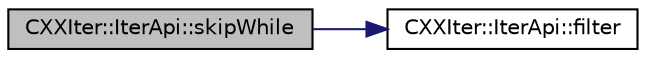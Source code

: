 digraph "CXXIter::IterApi::skipWhile"
{
 // INTERACTIVE_SVG=YES
 // LATEX_PDF_SIZE
  bgcolor="transparent";
  edge [fontname="Helvetica",fontsize="10",labelfontname="Helvetica",labelfontsize="10"];
  node [fontname="Helvetica",fontsize="10",shape=record];
  rankdir="LR";
  Node1 [label="CXXIter::IterApi::skipWhile",height=0.2,width=0.4,color="black", fillcolor="grey75", style="filled", fontcolor="black",tooltip="Creates an iterator that skips the first elements of this iterator, for which the given skipPredicate..."];
  Node1 -> Node2 [color="midnightblue",fontsize="10",style="solid",fontname="Helvetica"];
  Node2 [label="CXXIter::IterApi::filter",height=0.2,width=0.4,color="black",URL="$classCXXIter_1_1IterApi.html#a7218d94c0c1e6c45dc36abccd57829db",tooltip="Constructs a new iterator that only contains the elements from this iterator, for which the given fil..."];
}
